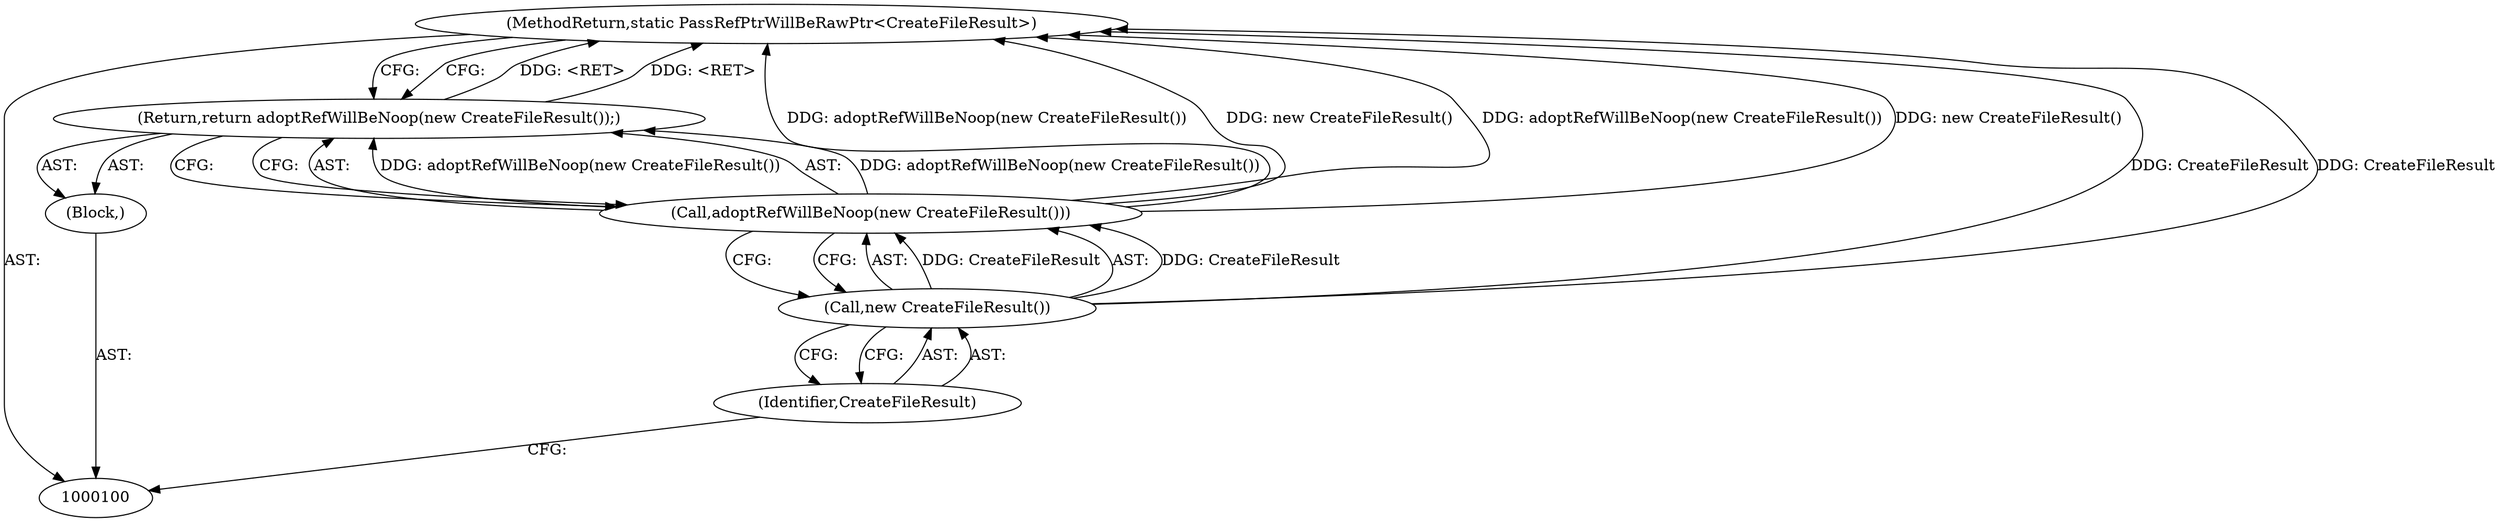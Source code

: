 digraph "1_Chrome_02c8303512ebed345011f7b545e2f418799be2f0_0" {
"1000106" [label="(MethodReturn,static PassRefPtrWillBeRawPtr<CreateFileResult>)"];
"1000101" [label="(Block,)"];
"1000102" [label="(Return,return adoptRefWillBeNoop(new CreateFileResult());)"];
"1000103" [label="(Call,adoptRefWillBeNoop(new CreateFileResult()))"];
"1000104" [label="(Call,new CreateFileResult())"];
"1000105" [label="(Identifier,CreateFileResult)"];
"1000106" -> "1000100"  [label="AST: "];
"1000106" -> "1000102"  [label="CFG: "];
"1000103" -> "1000106"  [label="DDG: adoptRefWillBeNoop(new CreateFileResult())"];
"1000103" -> "1000106"  [label="DDG: new CreateFileResult()"];
"1000104" -> "1000106"  [label="DDG: CreateFileResult"];
"1000102" -> "1000106"  [label="DDG: <RET>"];
"1000101" -> "1000100"  [label="AST: "];
"1000102" -> "1000101"  [label="AST: "];
"1000102" -> "1000101"  [label="AST: "];
"1000102" -> "1000103"  [label="CFG: "];
"1000103" -> "1000102"  [label="AST: "];
"1000106" -> "1000102"  [label="CFG: "];
"1000102" -> "1000106"  [label="DDG: <RET>"];
"1000103" -> "1000102"  [label="DDG: adoptRefWillBeNoop(new CreateFileResult())"];
"1000103" -> "1000102"  [label="AST: "];
"1000103" -> "1000104"  [label="CFG: "];
"1000104" -> "1000103"  [label="AST: "];
"1000102" -> "1000103"  [label="CFG: "];
"1000103" -> "1000106"  [label="DDG: adoptRefWillBeNoop(new CreateFileResult())"];
"1000103" -> "1000106"  [label="DDG: new CreateFileResult()"];
"1000103" -> "1000102"  [label="DDG: adoptRefWillBeNoop(new CreateFileResult())"];
"1000104" -> "1000103"  [label="DDG: CreateFileResult"];
"1000104" -> "1000103"  [label="AST: "];
"1000104" -> "1000105"  [label="CFG: "];
"1000105" -> "1000104"  [label="AST: "];
"1000103" -> "1000104"  [label="CFG: "];
"1000104" -> "1000106"  [label="DDG: CreateFileResult"];
"1000104" -> "1000103"  [label="DDG: CreateFileResult"];
"1000105" -> "1000104"  [label="AST: "];
"1000105" -> "1000100"  [label="CFG: "];
"1000104" -> "1000105"  [label="CFG: "];
}
